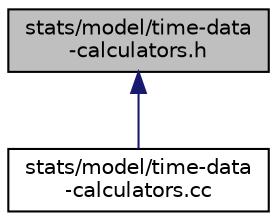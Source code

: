 digraph "stats/model/time-data-calculators.h"
{
  edge [fontname="Helvetica",fontsize="10",labelfontname="Helvetica",labelfontsize="10"];
  node [fontname="Helvetica",fontsize="10",shape=record];
  Node1 [label="stats/model/time-data\l-calculators.h",height=0.2,width=0.4,color="black", fillcolor="grey75", style="filled", fontcolor="black"];
  Node1 -> Node2 [dir="back",color="midnightblue",fontsize="10",style="solid"];
  Node2 [label="stats/model/time-data\l-calculators.cc",height=0.2,width=0.4,color="black", fillcolor="white", style="filled",URL="$d8/d77/time-data-calculators_8cc.html"];
}
